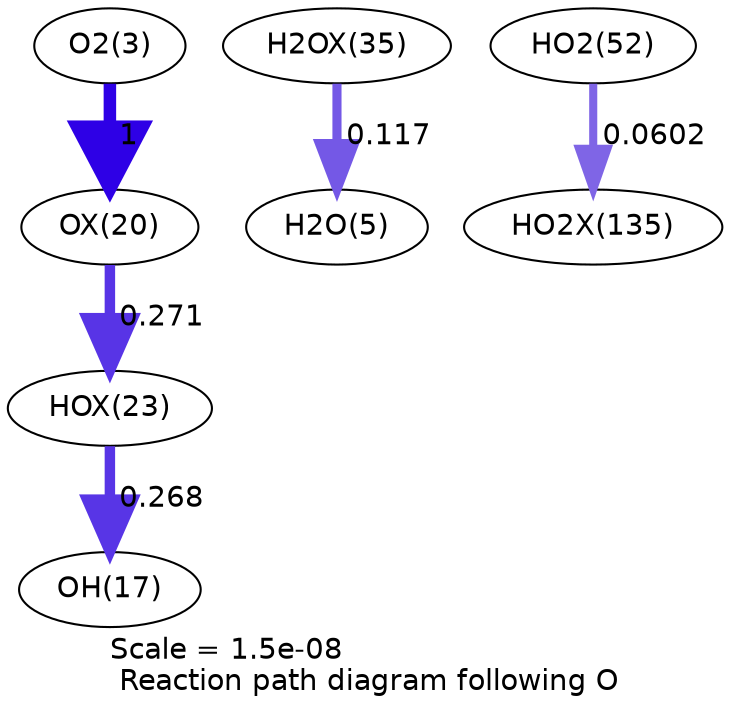 digraph reaction_paths {
center=1;
s5 -> s55[fontname="Helvetica", penwidth=6, arrowsize=3, color="0.7, 1.5, 0.9"
, label=" 1"];
s55 -> s58[fontname="Helvetica", penwidth=5.02, arrowsize=2.51, color="0.7, 0.771, 0.9"
, label=" 0.271"];
s58 -> s19[fontname="Helvetica", penwidth=5.01, arrowsize=2.5, color="0.7, 0.768, 0.9"
, label=" 0.268"];
s64 -> s7[fontname="Helvetica", penwidth=4.38, arrowsize=2.19, color="0.7, 0.617, 0.9"
, label=" 0.117"];
s21 -> s79[fontname="Helvetica", penwidth=3.88, arrowsize=1.94, color="0.7, 0.56, 0.9"
, label=" 0.0602"];
s5 [ fontname="Helvetica", label="O2(3)"];
s7 [ fontname="Helvetica", label="H2O(5)"];
s19 [ fontname="Helvetica", label="OH(17)"];
s21 [ fontname="Helvetica", label="HO2(52)"];
s55 [ fontname="Helvetica", label="OX(20)"];
s58 [ fontname="Helvetica", label="HOX(23)"];
s64 [ fontname="Helvetica", label="H2OX(35)"];
s79 [ fontname="Helvetica", label="HO2X(135)"];
 label = "Scale = 1.5e-08\l Reaction path diagram following O";
 fontname = "Helvetica";
}
